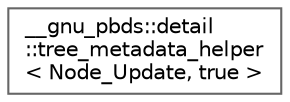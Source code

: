 digraph "Graphical Class Hierarchy"
{
 // LATEX_PDF_SIZE
  bgcolor="transparent";
  edge [fontname=Helvetica,fontsize=10,labelfontname=Helvetica,labelfontsize=10];
  node [fontname=Helvetica,fontsize=10,shape=box,height=0.2,width=0.4];
  rankdir="LR";
  Node0 [id="Node000000",label="__gnu_pbds::detail\l::tree_metadata_helper\l\< Node_Update, true \>",height=0.2,width=0.4,color="grey40", fillcolor="white", style="filled",URL="$struct____gnu__pbds_1_1detail_1_1tree__metadata__helper_3_01_node___update_00_01true_01_4.html",tooltip="Specialization, true."];
}
